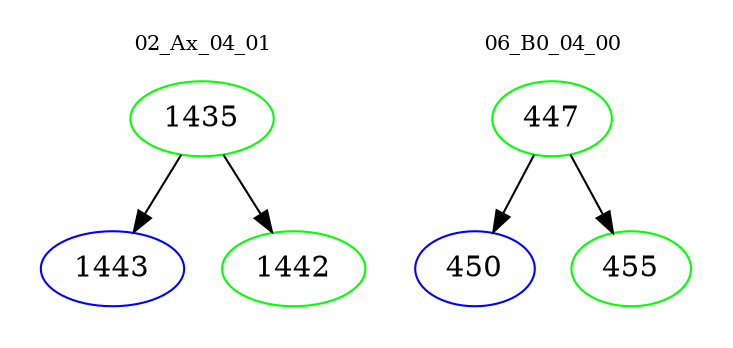 digraph{
subgraph cluster_0 {
color = white
label = "02_Ax_04_01";
fontsize=10;
T0_1435 [label="1435", color="green"]
T0_1435 -> T0_1443 [color="black"]
T0_1443 [label="1443", color="blue"]
T0_1435 -> T0_1442 [color="black"]
T0_1442 [label="1442", color="green"]
}
subgraph cluster_1 {
color = white
label = "06_B0_04_00";
fontsize=10;
T1_447 [label="447", color="green"]
T1_447 -> T1_450 [color="black"]
T1_450 [label="450", color="blue"]
T1_447 -> T1_455 [color="black"]
T1_455 [label="455", color="green"]
}
}
